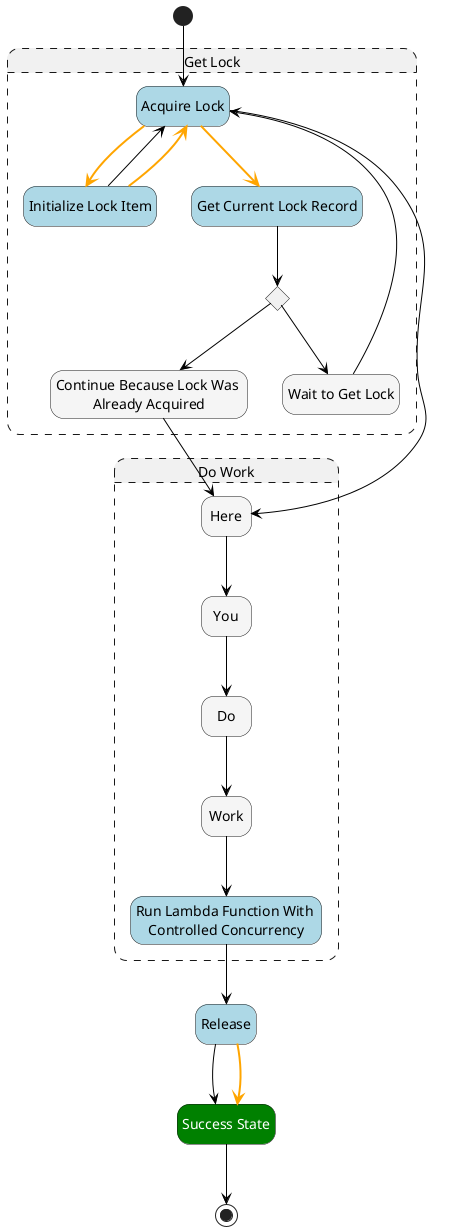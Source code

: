 @startuml
hide empty description
skinparam ArrowColor #black
skinparam state {

    BackgroundColor<<Choice>> #whitesmoke
    FontColor<<Choice>> automatic

    BackgroundColor<<aslPass>> #whitesmoke
    FontColor<<aslPass>> automatic

    BackgroundColor<<aslSucceed>> #green
    FontColor<<aslSucceed>> automatic

    BackgroundColor<<aslTask>> #lightblue
    FontColor<<aslTask>> automatic

    BackgroundColor<<aslWait>> #whitesmoke
    FontColor<<aslWait>> automatic
    BackgroundColor<<Compensate>> #orange
}
state "Get Lock" as compositeState1 ##[dashed] {
state "Acquire Lock" as state1<<aslTask>>
state "Initialize Lock Item" as state2<<aslTask>>
state "Get Current Lock Record" as state3<<aslTask>>
state "Check If Lock Already Acquired" as state4<<Choice>>
state "Continue Because Lock Was \nAlready Acquired" as state5<<aslPass>>
state "Wait to Get Lock" as state6<<aslWait>>
}
state "Do Work" as compositeState2 ##[dashed] {
state "Here" as state7<<aslPass>>
state "You" as state8<<aslPass>>
state "Do" as state9<<aslPass>>
state "Work" as state10<<aslPass>>
state "Run Lambda Function With \nControlled Concurrency" as state11<<aslTask>>
}
state "Release" as state12<<aslTask>>
state "Success State" as state13<<aslSucceed>>
[*] --> state1
state1 --> state7
state1 -[bold,#orange]-> state2
state1 -[bold,#orange]-> state3
state2 --> state1
state2 -[bold,#orange]-> state1
state3 --> state4
state4 --> state5
state4 --> state6
state5 --> state7
state6 --> state1
state7 --> state8
state8 --> state9
state9 --> state10
state10 --> state11
state11 --> state12
state12 --> state13
state12 -[bold,#orange]-> state13
state13 --> [*]
@enduml
